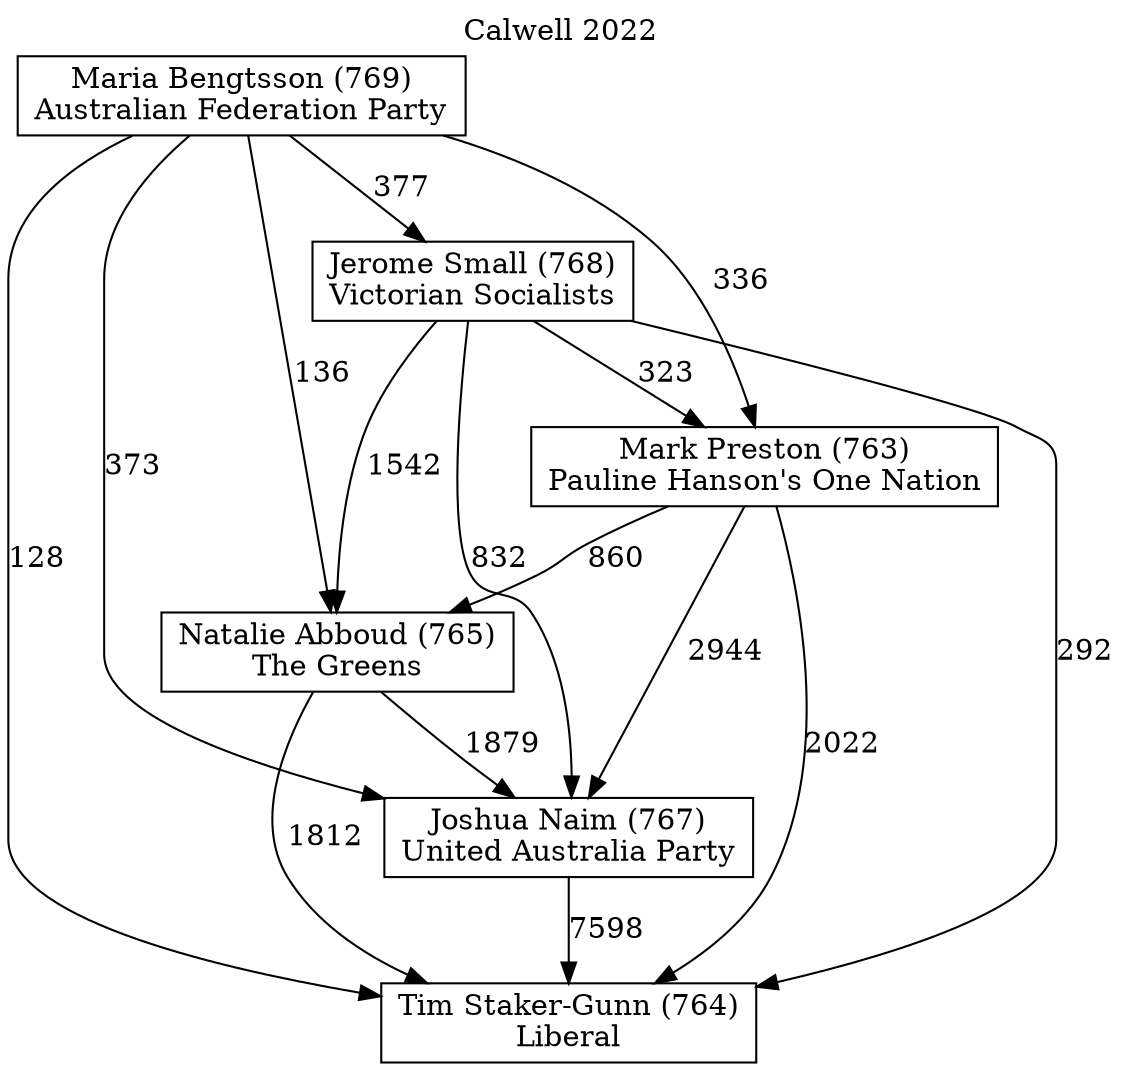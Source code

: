 // House preference flow
digraph "Tim Staker-Gunn (764)_Calwell_2022" {
	graph [label="Calwell 2022" labelloc=t mclimit=2]
	node [shape=box]
	"Tim Staker-Gunn (764)" [label="Tim Staker-Gunn (764)
Liberal"]
	"Joshua Naim (767)" [label="Joshua Naim (767)
United Australia Party"]
	"Natalie Abboud (765)" [label="Natalie Abboud (765)
The Greens"]
	"Mark Preston (763)" [label="Mark Preston (763)
Pauline Hanson's One Nation"]
	"Jerome Small (768)" [label="Jerome Small (768)
Victorian Socialists"]
	"Maria Bengtsson (769)" [label="Maria Bengtsson (769)
Australian Federation Party"]
	"Joshua Naim (767)" -> "Tim Staker-Gunn (764)" [label=7598]
	"Natalie Abboud (765)" -> "Joshua Naim (767)" [label=1879]
	"Mark Preston (763)" -> "Natalie Abboud (765)" [label=860]
	"Jerome Small (768)" -> "Mark Preston (763)" [label=323]
	"Maria Bengtsson (769)" -> "Jerome Small (768)" [label=377]
	"Natalie Abboud (765)" -> "Tim Staker-Gunn (764)" [label=1812]
	"Mark Preston (763)" -> "Tim Staker-Gunn (764)" [label=2022]
	"Jerome Small (768)" -> "Tim Staker-Gunn (764)" [label=292]
	"Maria Bengtsson (769)" -> "Tim Staker-Gunn (764)" [label=128]
	"Maria Bengtsson (769)" -> "Mark Preston (763)" [label=336]
	"Jerome Small (768)" -> "Natalie Abboud (765)" [label=1542]
	"Maria Bengtsson (769)" -> "Natalie Abboud (765)" [label=136]
	"Mark Preston (763)" -> "Joshua Naim (767)" [label=2944]
	"Jerome Small (768)" -> "Joshua Naim (767)" [label=832]
	"Maria Bengtsson (769)" -> "Joshua Naim (767)" [label=373]
}
